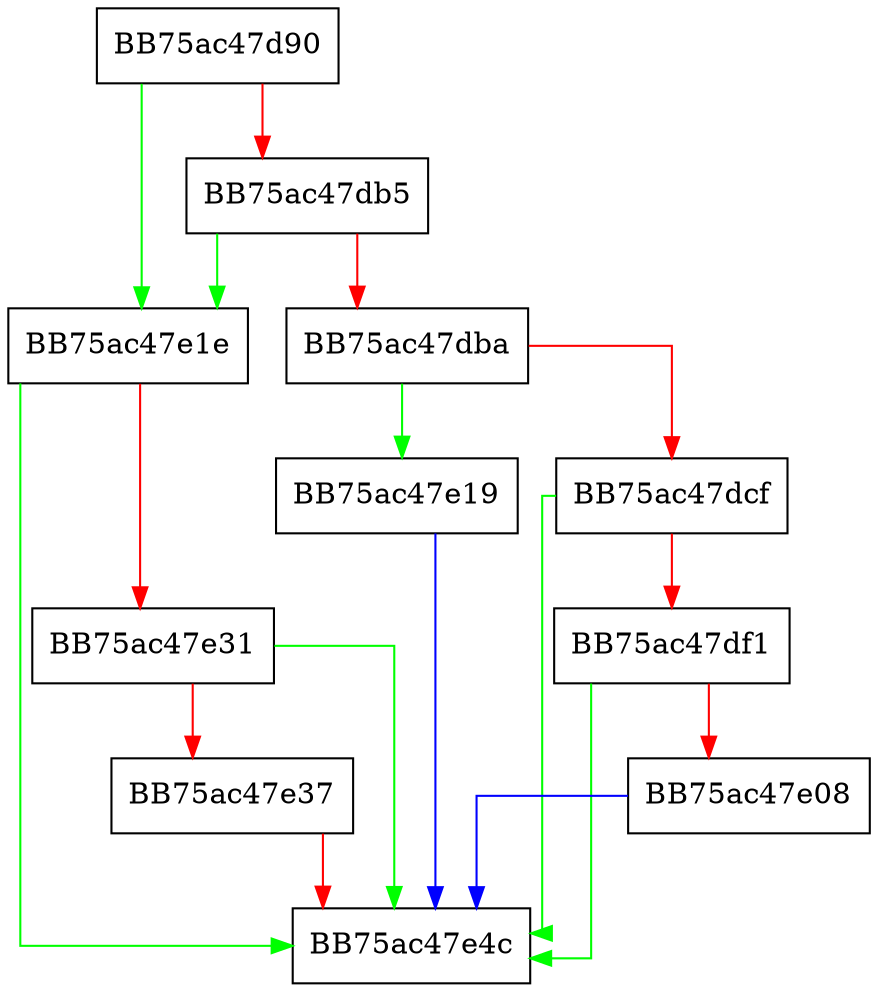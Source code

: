 digraph ParentRead {
  node [shape="box"];
  graph [splines=ortho];
  BB75ac47d90 -> BB75ac47e1e [color="green"];
  BB75ac47d90 -> BB75ac47db5 [color="red"];
  BB75ac47db5 -> BB75ac47e1e [color="green"];
  BB75ac47db5 -> BB75ac47dba [color="red"];
  BB75ac47dba -> BB75ac47e19 [color="green"];
  BB75ac47dba -> BB75ac47dcf [color="red"];
  BB75ac47dcf -> BB75ac47e4c [color="green"];
  BB75ac47dcf -> BB75ac47df1 [color="red"];
  BB75ac47df1 -> BB75ac47e4c [color="green"];
  BB75ac47df1 -> BB75ac47e08 [color="red"];
  BB75ac47e08 -> BB75ac47e4c [color="blue"];
  BB75ac47e19 -> BB75ac47e4c [color="blue"];
  BB75ac47e1e -> BB75ac47e4c [color="green"];
  BB75ac47e1e -> BB75ac47e31 [color="red"];
  BB75ac47e31 -> BB75ac47e4c [color="green"];
  BB75ac47e31 -> BB75ac47e37 [color="red"];
  BB75ac47e37 -> BB75ac47e4c [color="red"];
}